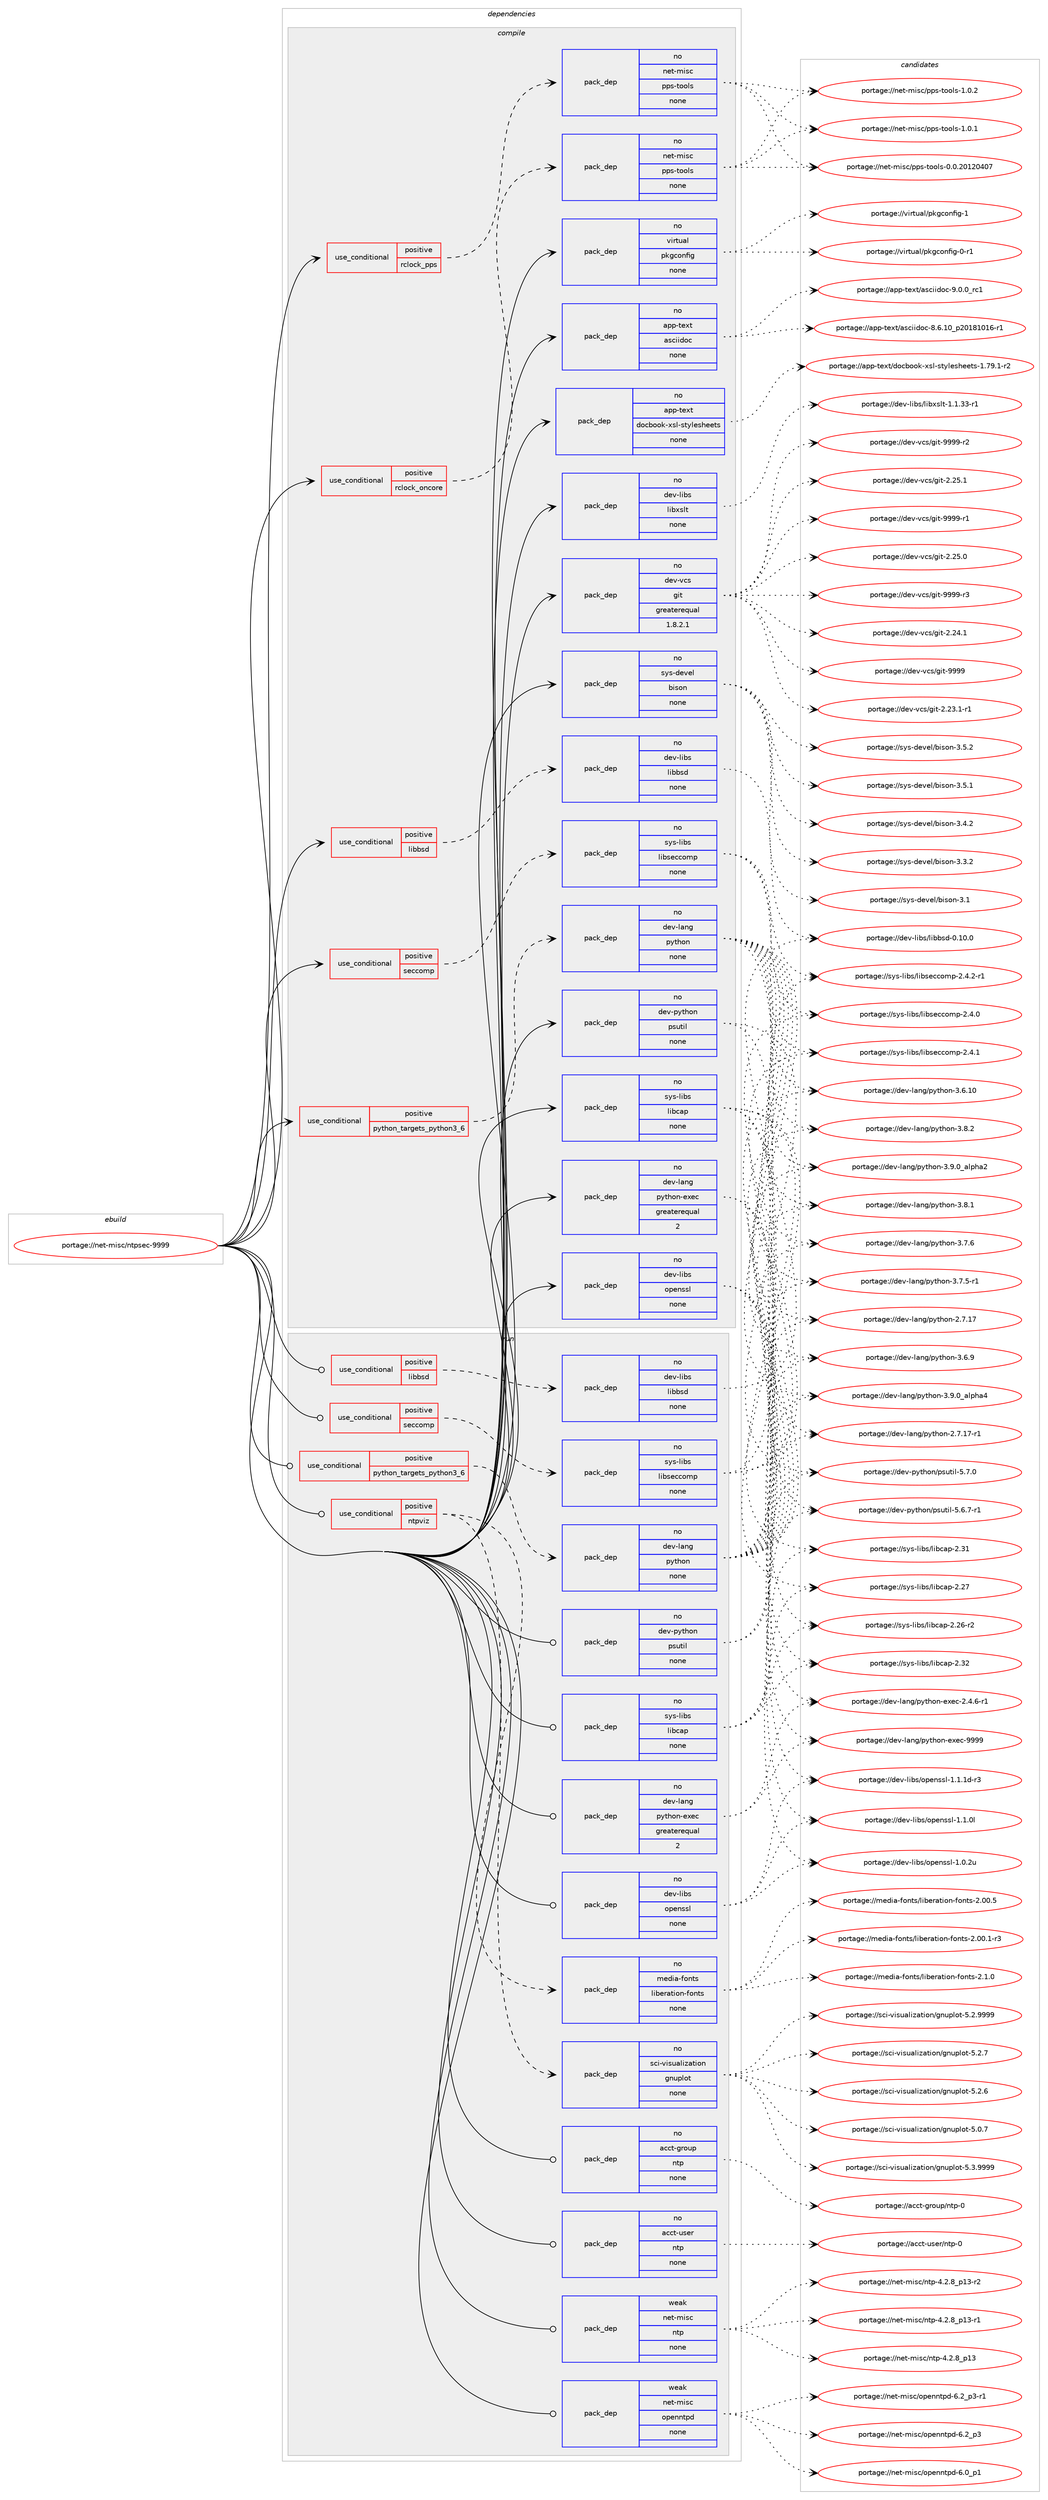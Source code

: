 digraph prolog {

# *************
# Graph options
# *************

newrank=true;
concentrate=true;
compound=true;
graph [rankdir=LR,fontname=Helvetica,fontsize=10,ranksep=1.5];#, ranksep=2.5, nodesep=0.2];
edge  [arrowhead=vee];
node  [fontname=Helvetica,fontsize=10];

# **********
# The ebuild
# **********

subgraph cluster_leftcol {
color=gray;
rank=same;
label=<<i>ebuild</i>>;
id [label="portage://net-misc/ntpsec-9999", color=red, width=4, href="../net-misc/ntpsec-9999.svg"];
}

# ****************
# The dependencies
# ****************

subgraph cluster_midcol {
color=gray;
label=<<i>dependencies</i>>;
subgraph cluster_compile {
fillcolor="#eeeeee";
style=filled;
label=<<i>compile</i>>;
subgraph cond14641 {
dependency72782 [label=<<TABLE BORDER="0" CELLBORDER="1" CELLSPACING="0" CELLPADDING="4"><TR><TD ROWSPAN="3" CELLPADDING="10">use_conditional</TD></TR><TR><TD>positive</TD></TR><TR><TD>libbsd</TD></TR></TABLE>>, shape=none, color=red];
subgraph pack56706 {
dependency72783 [label=<<TABLE BORDER="0" CELLBORDER="1" CELLSPACING="0" CELLPADDING="4" WIDTH="220"><TR><TD ROWSPAN="6" CELLPADDING="30">pack_dep</TD></TR><TR><TD WIDTH="110">no</TD></TR><TR><TD>dev-libs</TD></TR><TR><TD>libbsd</TD></TR><TR><TD>none</TD></TR><TR><TD></TD></TR></TABLE>>, shape=none, color=blue];
}
dependency72782:e -> dependency72783:w [weight=20,style="dashed",arrowhead="vee"];
}
id:e -> dependency72782:w [weight=20,style="solid",arrowhead="vee"];
subgraph cond14642 {
dependency72784 [label=<<TABLE BORDER="0" CELLBORDER="1" CELLSPACING="0" CELLPADDING="4"><TR><TD ROWSPAN="3" CELLPADDING="10">use_conditional</TD></TR><TR><TD>positive</TD></TR><TR><TD>python_targets_python3_6</TD></TR></TABLE>>, shape=none, color=red];
subgraph pack56707 {
dependency72785 [label=<<TABLE BORDER="0" CELLBORDER="1" CELLSPACING="0" CELLPADDING="4" WIDTH="220"><TR><TD ROWSPAN="6" CELLPADDING="30">pack_dep</TD></TR><TR><TD WIDTH="110">no</TD></TR><TR><TD>dev-lang</TD></TR><TR><TD>python</TD></TR><TR><TD>none</TD></TR><TR><TD></TD></TR></TABLE>>, shape=none, color=blue];
}
dependency72784:e -> dependency72785:w [weight=20,style="dashed",arrowhead="vee"];
}
id:e -> dependency72784:w [weight=20,style="solid",arrowhead="vee"];
subgraph cond14643 {
dependency72786 [label=<<TABLE BORDER="0" CELLBORDER="1" CELLSPACING="0" CELLPADDING="4"><TR><TD ROWSPAN="3" CELLPADDING="10">use_conditional</TD></TR><TR><TD>positive</TD></TR><TR><TD>rclock_oncore</TD></TR></TABLE>>, shape=none, color=red];
subgraph pack56708 {
dependency72787 [label=<<TABLE BORDER="0" CELLBORDER="1" CELLSPACING="0" CELLPADDING="4" WIDTH="220"><TR><TD ROWSPAN="6" CELLPADDING="30">pack_dep</TD></TR><TR><TD WIDTH="110">no</TD></TR><TR><TD>net-misc</TD></TR><TR><TD>pps-tools</TD></TR><TR><TD>none</TD></TR><TR><TD></TD></TR></TABLE>>, shape=none, color=blue];
}
dependency72786:e -> dependency72787:w [weight=20,style="dashed",arrowhead="vee"];
}
id:e -> dependency72786:w [weight=20,style="solid",arrowhead="vee"];
subgraph cond14644 {
dependency72788 [label=<<TABLE BORDER="0" CELLBORDER="1" CELLSPACING="0" CELLPADDING="4"><TR><TD ROWSPAN="3" CELLPADDING="10">use_conditional</TD></TR><TR><TD>positive</TD></TR><TR><TD>rclock_pps</TD></TR></TABLE>>, shape=none, color=red];
subgraph pack56709 {
dependency72789 [label=<<TABLE BORDER="0" CELLBORDER="1" CELLSPACING="0" CELLPADDING="4" WIDTH="220"><TR><TD ROWSPAN="6" CELLPADDING="30">pack_dep</TD></TR><TR><TD WIDTH="110">no</TD></TR><TR><TD>net-misc</TD></TR><TR><TD>pps-tools</TD></TR><TR><TD>none</TD></TR><TR><TD></TD></TR></TABLE>>, shape=none, color=blue];
}
dependency72788:e -> dependency72789:w [weight=20,style="dashed",arrowhead="vee"];
}
id:e -> dependency72788:w [weight=20,style="solid",arrowhead="vee"];
subgraph cond14645 {
dependency72790 [label=<<TABLE BORDER="0" CELLBORDER="1" CELLSPACING="0" CELLPADDING="4"><TR><TD ROWSPAN="3" CELLPADDING="10">use_conditional</TD></TR><TR><TD>positive</TD></TR><TR><TD>seccomp</TD></TR></TABLE>>, shape=none, color=red];
subgraph pack56710 {
dependency72791 [label=<<TABLE BORDER="0" CELLBORDER="1" CELLSPACING="0" CELLPADDING="4" WIDTH="220"><TR><TD ROWSPAN="6" CELLPADDING="30">pack_dep</TD></TR><TR><TD WIDTH="110">no</TD></TR><TR><TD>sys-libs</TD></TR><TR><TD>libseccomp</TD></TR><TR><TD>none</TD></TR><TR><TD></TD></TR></TABLE>>, shape=none, color=blue];
}
dependency72790:e -> dependency72791:w [weight=20,style="dashed",arrowhead="vee"];
}
id:e -> dependency72790:w [weight=20,style="solid",arrowhead="vee"];
subgraph pack56711 {
dependency72792 [label=<<TABLE BORDER="0" CELLBORDER="1" CELLSPACING="0" CELLPADDING="4" WIDTH="220"><TR><TD ROWSPAN="6" CELLPADDING="30">pack_dep</TD></TR><TR><TD WIDTH="110">no</TD></TR><TR><TD>app-text</TD></TR><TR><TD>asciidoc</TD></TR><TR><TD>none</TD></TR><TR><TD></TD></TR></TABLE>>, shape=none, color=blue];
}
id:e -> dependency72792:w [weight=20,style="solid",arrowhead="vee"];
subgraph pack56712 {
dependency72793 [label=<<TABLE BORDER="0" CELLBORDER="1" CELLSPACING="0" CELLPADDING="4" WIDTH="220"><TR><TD ROWSPAN="6" CELLPADDING="30">pack_dep</TD></TR><TR><TD WIDTH="110">no</TD></TR><TR><TD>app-text</TD></TR><TR><TD>docbook-xsl-stylesheets</TD></TR><TR><TD>none</TD></TR><TR><TD></TD></TR></TABLE>>, shape=none, color=blue];
}
id:e -> dependency72793:w [weight=20,style="solid",arrowhead="vee"];
subgraph pack56713 {
dependency72794 [label=<<TABLE BORDER="0" CELLBORDER="1" CELLSPACING="0" CELLPADDING="4" WIDTH="220"><TR><TD ROWSPAN="6" CELLPADDING="30">pack_dep</TD></TR><TR><TD WIDTH="110">no</TD></TR><TR><TD>dev-lang</TD></TR><TR><TD>python-exec</TD></TR><TR><TD>greaterequal</TD></TR><TR><TD>2</TD></TR></TABLE>>, shape=none, color=blue];
}
id:e -> dependency72794:w [weight=20,style="solid",arrowhead="vee"];
subgraph pack56714 {
dependency72795 [label=<<TABLE BORDER="0" CELLBORDER="1" CELLSPACING="0" CELLPADDING="4" WIDTH="220"><TR><TD ROWSPAN="6" CELLPADDING="30">pack_dep</TD></TR><TR><TD WIDTH="110">no</TD></TR><TR><TD>dev-libs</TD></TR><TR><TD>libxslt</TD></TR><TR><TD>none</TD></TR><TR><TD></TD></TR></TABLE>>, shape=none, color=blue];
}
id:e -> dependency72795:w [weight=20,style="solid",arrowhead="vee"];
subgraph pack56715 {
dependency72796 [label=<<TABLE BORDER="0" CELLBORDER="1" CELLSPACING="0" CELLPADDING="4" WIDTH="220"><TR><TD ROWSPAN="6" CELLPADDING="30">pack_dep</TD></TR><TR><TD WIDTH="110">no</TD></TR><TR><TD>dev-libs</TD></TR><TR><TD>openssl</TD></TR><TR><TD>none</TD></TR><TR><TD></TD></TR></TABLE>>, shape=none, color=blue];
}
id:e -> dependency72796:w [weight=20,style="solid",arrowhead="vee"];
subgraph pack56716 {
dependency72797 [label=<<TABLE BORDER="0" CELLBORDER="1" CELLSPACING="0" CELLPADDING="4" WIDTH="220"><TR><TD ROWSPAN="6" CELLPADDING="30">pack_dep</TD></TR><TR><TD WIDTH="110">no</TD></TR><TR><TD>dev-python</TD></TR><TR><TD>psutil</TD></TR><TR><TD>none</TD></TR><TR><TD></TD></TR></TABLE>>, shape=none, color=blue];
}
id:e -> dependency72797:w [weight=20,style="solid",arrowhead="vee"];
subgraph pack56717 {
dependency72798 [label=<<TABLE BORDER="0" CELLBORDER="1" CELLSPACING="0" CELLPADDING="4" WIDTH="220"><TR><TD ROWSPAN="6" CELLPADDING="30">pack_dep</TD></TR><TR><TD WIDTH="110">no</TD></TR><TR><TD>dev-vcs</TD></TR><TR><TD>git</TD></TR><TR><TD>greaterequal</TD></TR><TR><TD>1.8.2.1</TD></TR></TABLE>>, shape=none, color=blue];
}
id:e -> dependency72798:w [weight=20,style="solid",arrowhead="vee"];
subgraph pack56718 {
dependency72799 [label=<<TABLE BORDER="0" CELLBORDER="1" CELLSPACING="0" CELLPADDING="4" WIDTH="220"><TR><TD ROWSPAN="6" CELLPADDING="30">pack_dep</TD></TR><TR><TD WIDTH="110">no</TD></TR><TR><TD>sys-devel</TD></TR><TR><TD>bison</TD></TR><TR><TD>none</TD></TR><TR><TD></TD></TR></TABLE>>, shape=none, color=blue];
}
id:e -> dependency72799:w [weight=20,style="solid",arrowhead="vee"];
subgraph pack56719 {
dependency72800 [label=<<TABLE BORDER="0" CELLBORDER="1" CELLSPACING="0" CELLPADDING="4" WIDTH="220"><TR><TD ROWSPAN="6" CELLPADDING="30">pack_dep</TD></TR><TR><TD WIDTH="110">no</TD></TR><TR><TD>sys-libs</TD></TR><TR><TD>libcap</TD></TR><TR><TD>none</TD></TR><TR><TD></TD></TR></TABLE>>, shape=none, color=blue];
}
id:e -> dependency72800:w [weight=20,style="solid",arrowhead="vee"];
subgraph pack56720 {
dependency72801 [label=<<TABLE BORDER="0" CELLBORDER="1" CELLSPACING="0" CELLPADDING="4" WIDTH="220"><TR><TD ROWSPAN="6" CELLPADDING="30">pack_dep</TD></TR><TR><TD WIDTH="110">no</TD></TR><TR><TD>virtual</TD></TR><TR><TD>pkgconfig</TD></TR><TR><TD>none</TD></TR><TR><TD></TD></TR></TABLE>>, shape=none, color=blue];
}
id:e -> dependency72801:w [weight=20,style="solid",arrowhead="vee"];
}
subgraph cluster_compileandrun {
fillcolor="#eeeeee";
style=filled;
label=<<i>compile and run</i>>;
}
subgraph cluster_run {
fillcolor="#eeeeee";
style=filled;
label=<<i>run</i>>;
subgraph cond14646 {
dependency72802 [label=<<TABLE BORDER="0" CELLBORDER="1" CELLSPACING="0" CELLPADDING="4"><TR><TD ROWSPAN="3" CELLPADDING="10">use_conditional</TD></TR><TR><TD>positive</TD></TR><TR><TD>libbsd</TD></TR></TABLE>>, shape=none, color=red];
subgraph pack56721 {
dependency72803 [label=<<TABLE BORDER="0" CELLBORDER="1" CELLSPACING="0" CELLPADDING="4" WIDTH="220"><TR><TD ROWSPAN="6" CELLPADDING="30">pack_dep</TD></TR><TR><TD WIDTH="110">no</TD></TR><TR><TD>dev-libs</TD></TR><TR><TD>libbsd</TD></TR><TR><TD>none</TD></TR><TR><TD></TD></TR></TABLE>>, shape=none, color=blue];
}
dependency72802:e -> dependency72803:w [weight=20,style="dashed",arrowhead="vee"];
}
id:e -> dependency72802:w [weight=20,style="solid",arrowhead="odot"];
subgraph cond14647 {
dependency72804 [label=<<TABLE BORDER="0" CELLBORDER="1" CELLSPACING="0" CELLPADDING="4"><TR><TD ROWSPAN="3" CELLPADDING="10">use_conditional</TD></TR><TR><TD>positive</TD></TR><TR><TD>ntpviz</TD></TR></TABLE>>, shape=none, color=red];
subgraph pack56722 {
dependency72805 [label=<<TABLE BORDER="0" CELLBORDER="1" CELLSPACING="0" CELLPADDING="4" WIDTH="220"><TR><TD ROWSPAN="6" CELLPADDING="30">pack_dep</TD></TR><TR><TD WIDTH="110">no</TD></TR><TR><TD>sci-visualization</TD></TR><TR><TD>gnuplot</TD></TR><TR><TD>none</TD></TR><TR><TD></TD></TR></TABLE>>, shape=none, color=blue];
}
dependency72804:e -> dependency72805:w [weight=20,style="dashed",arrowhead="vee"];
subgraph pack56723 {
dependency72806 [label=<<TABLE BORDER="0" CELLBORDER="1" CELLSPACING="0" CELLPADDING="4" WIDTH="220"><TR><TD ROWSPAN="6" CELLPADDING="30">pack_dep</TD></TR><TR><TD WIDTH="110">no</TD></TR><TR><TD>media-fonts</TD></TR><TR><TD>liberation-fonts</TD></TR><TR><TD>none</TD></TR><TR><TD></TD></TR></TABLE>>, shape=none, color=blue];
}
dependency72804:e -> dependency72806:w [weight=20,style="dashed",arrowhead="vee"];
}
id:e -> dependency72804:w [weight=20,style="solid",arrowhead="odot"];
subgraph cond14648 {
dependency72807 [label=<<TABLE BORDER="0" CELLBORDER="1" CELLSPACING="0" CELLPADDING="4"><TR><TD ROWSPAN="3" CELLPADDING="10">use_conditional</TD></TR><TR><TD>positive</TD></TR><TR><TD>python_targets_python3_6</TD></TR></TABLE>>, shape=none, color=red];
subgraph pack56724 {
dependency72808 [label=<<TABLE BORDER="0" CELLBORDER="1" CELLSPACING="0" CELLPADDING="4" WIDTH="220"><TR><TD ROWSPAN="6" CELLPADDING="30">pack_dep</TD></TR><TR><TD WIDTH="110">no</TD></TR><TR><TD>dev-lang</TD></TR><TR><TD>python</TD></TR><TR><TD>none</TD></TR><TR><TD></TD></TR></TABLE>>, shape=none, color=blue];
}
dependency72807:e -> dependency72808:w [weight=20,style="dashed",arrowhead="vee"];
}
id:e -> dependency72807:w [weight=20,style="solid",arrowhead="odot"];
subgraph cond14649 {
dependency72809 [label=<<TABLE BORDER="0" CELLBORDER="1" CELLSPACING="0" CELLPADDING="4"><TR><TD ROWSPAN="3" CELLPADDING="10">use_conditional</TD></TR><TR><TD>positive</TD></TR><TR><TD>seccomp</TD></TR></TABLE>>, shape=none, color=red];
subgraph pack56725 {
dependency72810 [label=<<TABLE BORDER="0" CELLBORDER="1" CELLSPACING="0" CELLPADDING="4" WIDTH="220"><TR><TD ROWSPAN="6" CELLPADDING="30">pack_dep</TD></TR><TR><TD WIDTH="110">no</TD></TR><TR><TD>sys-libs</TD></TR><TR><TD>libseccomp</TD></TR><TR><TD>none</TD></TR><TR><TD></TD></TR></TABLE>>, shape=none, color=blue];
}
dependency72809:e -> dependency72810:w [weight=20,style="dashed",arrowhead="vee"];
}
id:e -> dependency72809:w [weight=20,style="solid",arrowhead="odot"];
subgraph pack56726 {
dependency72811 [label=<<TABLE BORDER="0" CELLBORDER="1" CELLSPACING="0" CELLPADDING="4" WIDTH="220"><TR><TD ROWSPAN="6" CELLPADDING="30">pack_dep</TD></TR><TR><TD WIDTH="110">no</TD></TR><TR><TD>acct-group</TD></TR><TR><TD>ntp</TD></TR><TR><TD>none</TD></TR><TR><TD></TD></TR></TABLE>>, shape=none, color=blue];
}
id:e -> dependency72811:w [weight=20,style="solid",arrowhead="odot"];
subgraph pack56727 {
dependency72812 [label=<<TABLE BORDER="0" CELLBORDER="1" CELLSPACING="0" CELLPADDING="4" WIDTH="220"><TR><TD ROWSPAN="6" CELLPADDING="30">pack_dep</TD></TR><TR><TD WIDTH="110">no</TD></TR><TR><TD>acct-user</TD></TR><TR><TD>ntp</TD></TR><TR><TD>none</TD></TR><TR><TD></TD></TR></TABLE>>, shape=none, color=blue];
}
id:e -> dependency72812:w [weight=20,style="solid",arrowhead="odot"];
subgraph pack56728 {
dependency72813 [label=<<TABLE BORDER="0" CELLBORDER="1" CELLSPACING="0" CELLPADDING="4" WIDTH="220"><TR><TD ROWSPAN="6" CELLPADDING="30">pack_dep</TD></TR><TR><TD WIDTH="110">no</TD></TR><TR><TD>dev-lang</TD></TR><TR><TD>python-exec</TD></TR><TR><TD>greaterequal</TD></TR><TR><TD>2</TD></TR></TABLE>>, shape=none, color=blue];
}
id:e -> dependency72813:w [weight=20,style="solid",arrowhead="odot"];
subgraph pack56729 {
dependency72814 [label=<<TABLE BORDER="0" CELLBORDER="1" CELLSPACING="0" CELLPADDING="4" WIDTH="220"><TR><TD ROWSPAN="6" CELLPADDING="30">pack_dep</TD></TR><TR><TD WIDTH="110">no</TD></TR><TR><TD>dev-libs</TD></TR><TR><TD>openssl</TD></TR><TR><TD>none</TD></TR><TR><TD></TD></TR></TABLE>>, shape=none, color=blue];
}
id:e -> dependency72814:w [weight=20,style="solid",arrowhead="odot"];
subgraph pack56730 {
dependency72815 [label=<<TABLE BORDER="0" CELLBORDER="1" CELLSPACING="0" CELLPADDING="4" WIDTH="220"><TR><TD ROWSPAN="6" CELLPADDING="30">pack_dep</TD></TR><TR><TD WIDTH="110">no</TD></TR><TR><TD>dev-python</TD></TR><TR><TD>psutil</TD></TR><TR><TD>none</TD></TR><TR><TD></TD></TR></TABLE>>, shape=none, color=blue];
}
id:e -> dependency72815:w [weight=20,style="solid",arrowhead="odot"];
subgraph pack56731 {
dependency72816 [label=<<TABLE BORDER="0" CELLBORDER="1" CELLSPACING="0" CELLPADDING="4" WIDTH="220"><TR><TD ROWSPAN="6" CELLPADDING="30">pack_dep</TD></TR><TR><TD WIDTH="110">no</TD></TR><TR><TD>sys-libs</TD></TR><TR><TD>libcap</TD></TR><TR><TD>none</TD></TR><TR><TD></TD></TR></TABLE>>, shape=none, color=blue];
}
id:e -> dependency72816:w [weight=20,style="solid",arrowhead="odot"];
subgraph pack56732 {
dependency72817 [label=<<TABLE BORDER="0" CELLBORDER="1" CELLSPACING="0" CELLPADDING="4" WIDTH="220"><TR><TD ROWSPAN="6" CELLPADDING="30">pack_dep</TD></TR><TR><TD WIDTH="110">weak</TD></TR><TR><TD>net-misc</TD></TR><TR><TD>ntp</TD></TR><TR><TD>none</TD></TR><TR><TD></TD></TR></TABLE>>, shape=none, color=blue];
}
id:e -> dependency72817:w [weight=20,style="solid",arrowhead="odot"];
subgraph pack56733 {
dependency72818 [label=<<TABLE BORDER="0" CELLBORDER="1" CELLSPACING="0" CELLPADDING="4" WIDTH="220"><TR><TD ROWSPAN="6" CELLPADDING="30">pack_dep</TD></TR><TR><TD WIDTH="110">weak</TD></TR><TR><TD>net-misc</TD></TR><TR><TD>openntpd</TD></TR><TR><TD>none</TD></TR><TR><TD></TD></TR></TABLE>>, shape=none, color=blue];
}
id:e -> dependency72818:w [weight=20,style="solid",arrowhead="odot"];
}
}

# **************
# The candidates
# **************

subgraph cluster_choices {
rank=same;
color=gray;
label=<<i>candidates</i>>;

subgraph choice56706 {
color=black;
nodesep=1;
choice100101118451081059811547108105989811510045484649484648 [label="portage://dev-libs/libbsd-0.10.0", color=red, width=4,href="../dev-libs/libbsd-0.10.0.svg"];
dependency72783:e -> choice100101118451081059811547108105989811510045484649484648:w [style=dotted,weight="100"];
}
subgraph choice56707 {
color=black;
nodesep=1;
choice10010111845108971101034711212111610411111045514657464895971081121049752 [label="portage://dev-lang/python-3.9.0_alpha4", color=red, width=4,href="../dev-lang/python-3.9.0_alpha4.svg"];
choice10010111845108971101034711212111610411111045514657464895971081121049750 [label="portage://dev-lang/python-3.9.0_alpha2", color=red, width=4,href="../dev-lang/python-3.9.0_alpha2.svg"];
choice100101118451089711010347112121116104111110455146564650 [label="portage://dev-lang/python-3.8.2", color=red, width=4,href="../dev-lang/python-3.8.2.svg"];
choice100101118451089711010347112121116104111110455146564649 [label="portage://dev-lang/python-3.8.1", color=red, width=4,href="../dev-lang/python-3.8.1.svg"];
choice100101118451089711010347112121116104111110455146554654 [label="portage://dev-lang/python-3.7.6", color=red, width=4,href="../dev-lang/python-3.7.6.svg"];
choice1001011184510897110103471121211161041111104551465546534511449 [label="portage://dev-lang/python-3.7.5-r1", color=red, width=4,href="../dev-lang/python-3.7.5-r1.svg"];
choice100101118451089711010347112121116104111110455146544657 [label="portage://dev-lang/python-3.6.9", color=red, width=4,href="../dev-lang/python-3.6.9.svg"];
choice10010111845108971101034711212111610411111045514654464948 [label="portage://dev-lang/python-3.6.10", color=red, width=4,href="../dev-lang/python-3.6.10.svg"];
choice100101118451089711010347112121116104111110455046554649554511449 [label="portage://dev-lang/python-2.7.17-r1", color=red, width=4,href="../dev-lang/python-2.7.17-r1.svg"];
choice10010111845108971101034711212111610411111045504655464955 [label="portage://dev-lang/python-2.7.17", color=red, width=4,href="../dev-lang/python-2.7.17.svg"];
dependency72785:e -> choice10010111845108971101034711212111610411111045514657464895971081121049752:w [style=dotted,weight="100"];
dependency72785:e -> choice10010111845108971101034711212111610411111045514657464895971081121049750:w [style=dotted,weight="100"];
dependency72785:e -> choice100101118451089711010347112121116104111110455146564650:w [style=dotted,weight="100"];
dependency72785:e -> choice100101118451089711010347112121116104111110455146564649:w [style=dotted,weight="100"];
dependency72785:e -> choice100101118451089711010347112121116104111110455146554654:w [style=dotted,weight="100"];
dependency72785:e -> choice1001011184510897110103471121211161041111104551465546534511449:w [style=dotted,weight="100"];
dependency72785:e -> choice100101118451089711010347112121116104111110455146544657:w [style=dotted,weight="100"];
dependency72785:e -> choice10010111845108971101034711212111610411111045514654464948:w [style=dotted,weight="100"];
dependency72785:e -> choice100101118451089711010347112121116104111110455046554649554511449:w [style=dotted,weight="100"];
dependency72785:e -> choice10010111845108971101034711212111610411111045504655464955:w [style=dotted,weight="100"];
}
subgraph choice56708 {
color=black;
nodesep=1;
choice11010111645109105115994711211211545116111111108115454946484650 [label="portage://net-misc/pps-tools-1.0.2", color=red, width=4,href="../net-misc/pps-tools-1.0.2.svg"];
choice11010111645109105115994711211211545116111111108115454946484649 [label="portage://net-misc/pps-tools-1.0.1", color=red, width=4,href="../net-misc/pps-tools-1.0.1.svg"];
choice1101011164510910511599471121121154511611111110811545484648465048495048524855 [label="portage://net-misc/pps-tools-0.0.20120407", color=red, width=4,href="../net-misc/pps-tools-0.0.20120407.svg"];
dependency72787:e -> choice11010111645109105115994711211211545116111111108115454946484650:w [style=dotted,weight="100"];
dependency72787:e -> choice11010111645109105115994711211211545116111111108115454946484649:w [style=dotted,weight="100"];
dependency72787:e -> choice1101011164510910511599471121121154511611111110811545484648465048495048524855:w [style=dotted,weight="100"];
}
subgraph choice56709 {
color=black;
nodesep=1;
choice11010111645109105115994711211211545116111111108115454946484650 [label="portage://net-misc/pps-tools-1.0.2", color=red, width=4,href="../net-misc/pps-tools-1.0.2.svg"];
choice11010111645109105115994711211211545116111111108115454946484649 [label="portage://net-misc/pps-tools-1.0.1", color=red, width=4,href="../net-misc/pps-tools-1.0.1.svg"];
choice1101011164510910511599471121121154511611111110811545484648465048495048524855 [label="portage://net-misc/pps-tools-0.0.20120407", color=red, width=4,href="../net-misc/pps-tools-0.0.20120407.svg"];
dependency72789:e -> choice11010111645109105115994711211211545116111111108115454946484650:w [style=dotted,weight="100"];
dependency72789:e -> choice11010111645109105115994711211211545116111111108115454946484649:w [style=dotted,weight="100"];
dependency72789:e -> choice1101011164510910511599471121121154511611111110811545484648465048495048524855:w [style=dotted,weight="100"];
}
subgraph choice56710 {
color=black;
nodesep=1;
choice1151211154510810598115471081059811510199991111091124550465246504511449 [label="portage://sys-libs/libseccomp-2.4.2-r1", color=red, width=4,href="../sys-libs/libseccomp-2.4.2-r1.svg"];
choice115121115451081059811547108105981151019999111109112455046524649 [label="portage://sys-libs/libseccomp-2.4.1", color=red, width=4,href="../sys-libs/libseccomp-2.4.1.svg"];
choice115121115451081059811547108105981151019999111109112455046524648 [label="portage://sys-libs/libseccomp-2.4.0", color=red, width=4,href="../sys-libs/libseccomp-2.4.0.svg"];
dependency72791:e -> choice1151211154510810598115471081059811510199991111091124550465246504511449:w [style=dotted,weight="100"];
dependency72791:e -> choice115121115451081059811547108105981151019999111109112455046524649:w [style=dotted,weight="100"];
dependency72791:e -> choice115121115451081059811547108105981151019999111109112455046524648:w [style=dotted,weight="100"];
}
subgraph choice56711 {
color=black;
nodesep=1;
choice971121124511610112011647971159910510510011199455746484648951149949 [label="portage://app-text/asciidoc-9.0.0_rc1", color=red, width=4,href="../app-text/asciidoc-9.0.0_rc1.svg"];
choice971121124511610112011647971159910510510011199455646544649489511250484956494849544511449 [label="portage://app-text/asciidoc-8.6.10_p20181016-r1", color=red, width=4,href="../app-text/asciidoc-8.6.10_p20181016-r1.svg"];
dependency72792:e -> choice971121124511610112011647971159910510510011199455746484648951149949:w [style=dotted,weight="100"];
dependency72792:e -> choice971121124511610112011647971159910510510011199455646544649489511250484956494849544511449:w [style=dotted,weight="100"];
}
subgraph choice56712 {
color=black;
nodesep=1;
choice97112112451161011201164710011199981111111074512011510845115116121108101115104101101116115454946555746494511450 [label="portage://app-text/docbook-xsl-stylesheets-1.79.1-r2", color=red, width=4,href="../app-text/docbook-xsl-stylesheets-1.79.1-r2.svg"];
dependency72793:e -> choice97112112451161011201164710011199981111111074512011510845115116121108101115104101101116115454946555746494511450:w [style=dotted,weight="100"];
}
subgraph choice56713 {
color=black;
nodesep=1;
choice10010111845108971101034711212111610411111045101120101994557575757 [label="portage://dev-lang/python-exec-9999", color=red, width=4,href="../dev-lang/python-exec-9999.svg"];
choice10010111845108971101034711212111610411111045101120101994550465246544511449 [label="portage://dev-lang/python-exec-2.4.6-r1", color=red, width=4,href="../dev-lang/python-exec-2.4.6-r1.svg"];
dependency72794:e -> choice10010111845108971101034711212111610411111045101120101994557575757:w [style=dotted,weight="100"];
dependency72794:e -> choice10010111845108971101034711212111610411111045101120101994550465246544511449:w [style=dotted,weight="100"];
}
subgraph choice56714 {
color=black;
nodesep=1;
choice10010111845108105981154710810598120115108116454946494651514511449 [label="portage://dev-libs/libxslt-1.1.33-r1", color=red, width=4,href="../dev-libs/libxslt-1.1.33-r1.svg"];
dependency72795:e -> choice10010111845108105981154710810598120115108116454946494651514511449:w [style=dotted,weight="100"];
}
subgraph choice56715 {
color=black;
nodesep=1;
choice1001011184510810598115471111121011101151151084549464946491004511451 [label="portage://dev-libs/openssl-1.1.1d-r3", color=red, width=4,href="../dev-libs/openssl-1.1.1d-r3.svg"];
choice100101118451081059811547111112101110115115108454946494648108 [label="portage://dev-libs/openssl-1.1.0l", color=red, width=4,href="../dev-libs/openssl-1.1.0l.svg"];
choice100101118451081059811547111112101110115115108454946484650117 [label="portage://dev-libs/openssl-1.0.2u", color=red, width=4,href="../dev-libs/openssl-1.0.2u.svg"];
dependency72796:e -> choice1001011184510810598115471111121011101151151084549464946491004511451:w [style=dotted,weight="100"];
dependency72796:e -> choice100101118451081059811547111112101110115115108454946494648108:w [style=dotted,weight="100"];
dependency72796:e -> choice100101118451081059811547111112101110115115108454946484650117:w [style=dotted,weight="100"];
}
subgraph choice56716 {
color=black;
nodesep=1;
choice1001011184511212111610411111047112115117116105108455346554648 [label="portage://dev-python/psutil-5.7.0", color=red, width=4,href="../dev-python/psutil-5.7.0.svg"];
choice10010111845112121116104111110471121151171161051084553465446554511449 [label="portage://dev-python/psutil-5.6.7-r1", color=red, width=4,href="../dev-python/psutil-5.6.7-r1.svg"];
dependency72797:e -> choice1001011184511212111610411111047112115117116105108455346554648:w [style=dotted,weight="100"];
dependency72797:e -> choice10010111845112121116104111110471121151171161051084553465446554511449:w [style=dotted,weight="100"];
}
subgraph choice56717 {
color=black;
nodesep=1;
choice10010111845118991154710310511645575757574511451 [label="portage://dev-vcs/git-9999-r3", color=red, width=4,href="../dev-vcs/git-9999-r3.svg"];
choice10010111845118991154710310511645575757574511450 [label="portage://dev-vcs/git-9999-r2", color=red, width=4,href="../dev-vcs/git-9999-r2.svg"];
choice10010111845118991154710310511645575757574511449 [label="portage://dev-vcs/git-9999-r1", color=red, width=4,href="../dev-vcs/git-9999-r1.svg"];
choice1001011184511899115471031051164557575757 [label="portage://dev-vcs/git-9999", color=red, width=4,href="../dev-vcs/git-9999.svg"];
choice10010111845118991154710310511645504650534649 [label="portage://dev-vcs/git-2.25.1", color=red, width=4,href="../dev-vcs/git-2.25.1.svg"];
choice10010111845118991154710310511645504650534648 [label="portage://dev-vcs/git-2.25.0", color=red, width=4,href="../dev-vcs/git-2.25.0.svg"];
choice10010111845118991154710310511645504650524649 [label="portage://dev-vcs/git-2.24.1", color=red, width=4,href="../dev-vcs/git-2.24.1.svg"];
choice100101118451189911547103105116455046505146494511449 [label="portage://dev-vcs/git-2.23.1-r1", color=red, width=4,href="../dev-vcs/git-2.23.1-r1.svg"];
dependency72798:e -> choice10010111845118991154710310511645575757574511451:w [style=dotted,weight="100"];
dependency72798:e -> choice10010111845118991154710310511645575757574511450:w [style=dotted,weight="100"];
dependency72798:e -> choice10010111845118991154710310511645575757574511449:w [style=dotted,weight="100"];
dependency72798:e -> choice1001011184511899115471031051164557575757:w [style=dotted,weight="100"];
dependency72798:e -> choice10010111845118991154710310511645504650534649:w [style=dotted,weight="100"];
dependency72798:e -> choice10010111845118991154710310511645504650534648:w [style=dotted,weight="100"];
dependency72798:e -> choice10010111845118991154710310511645504650524649:w [style=dotted,weight="100"];
dependency72798:e -> choice100101118451189911547103105116455046505146494511449:w [style=dotted,weight="100"];
}
subgraph choice56718 {
color=black;
nodesep=1;
choice115121115451001011181011084798105115111110455146534650 [label="portage://sys-devel/bison-3.5.2", color=red, width=4,href="../sys-devel/bison-3.5.2.svg"];
choice115121115451001011181011084798105115111110455146534649 [label="portage://sys-devel/bison-3.5.1", color=red, width=4,href="../sys-devel/bison-3.5.1.svg"];
choice115121115451001011181011084798105115111110455146524650 [label="portage://sys-devel/bison-3.4.2", color=red, width=4,href="../sys-devel/bison-3.4.2.svg"];
choice115121115451001011181011084798105115111110455146514650 [label="portage://sys-devel/bison-3.3.2", color=red, width=4,href="../sys-devel/bison-3.3.2.svg"];
choice11512111545100101118101108479810511511111045514649 [label="portage://sys-devel/bison-3.1", color=red, width=4,href="../sys-devel/bison-3.1.svg"];
dependency72799:e -> choice115121115451001011181011084798105115111110455146534650:w [style=dotted,weight="100"];
dependency72799:e -> choice115121115451001011181011084798105115111110455146534649:w [style=dotted,weight="100"];
dependency72799:e -> choice115121115451001011181011084798105115111110455146524650:w [style=dotted,weight="100"];
dependency72799:e -> choice115121115451001011181011084798105115111110455146514650:w [style=dotted,weight="100"];
dependency72799:e -> choice11512111545100101118101108479810511511111045514649:w [style=dotted,weight="100"];
}
subgraph choice56719 {
color=black;
nodesep=1;
choice1151211154510810598115471081059899971124550465150 [label="portage://sys-libs/libcap-2.32", color=red, width=4,href="../sys-libs/libcap-2.32.svg"];
choice1151211154510810598115471081059899971124550465149 [label="portage://sys-libs/libcap-2.31", color=red, width=4,href="../sys-libs/libcap-2.31.svg"];
choice1151211154510810598115471081059899971124550465055 [label="portage://sys-libs/libcap-2.27", color=red, width=4,href="../sys-libs/libcap-2.27.svg"];
choice11512111545108105981154710810598999711245504650544511450 [label="portage://sys-libs/libcap-2.26-r2", color=red, width=4,href="../sys-libs/libcap-2.26-r2.svg"];
dependency72800:e -> choice1151211154510810598115471081059899971124550465150:w [style=dotted,weight="100"];
dependency72800:e -> choice1151211154510810598115471081059899971124550465149:w [style=dotted,weight="100"];
dependency72800:e -> choice1151211154510810598115471081059899971124550465055:w [style=dotted,weight="100"];
dependency72800:e -> choice11512111545108105981154710810598999711245504650544511450:w [style=dotted,weight="100"];
}
subgraph choice56720 {
color=black;
nodesep=1;
choice1181051141161179710847112107103991111101021051034549 [label="portage://virtual/pkgconfig-1", color=red, width=4,href="../virtual/pkgconfig-1.svg"];
choice11810511411611797108471121071039911111010210510345484511449 [label="portage://virtual/pkgconfig-0-r1", color=red, width=4,href="../virtual/pkgconfig-0-r1.svg"];
dependency72801:e -> choice1181051141161179710847112107103991111101021051034549:w [style=dotted,weight="100"];
dependency72801:e -> choice11810511411611797108471121071039911111010210510345484511449:w [style=dotted,weight="100"];
}
subgraph choice56721 {
color=black;
nodesep=1;
choice100101118451081059811547108105989811510045484649484648 [label="portage://dev-libs/libbsd-0.10.0", color=red, width=4,href="../dev-libs/libbsd-0.10.0.svg"];
dependency72803:e -> choice100101118451081059811547108105989811510045484649484648:w [style=dotted,weight="100"];
}
subgraph choice56722 {
color=black;
nodesep=1;
choice1159910545118105115117971081051229711610511111047103110117112108111116455346514657575757 [label="portage://sci-visualization/gnuplot-5.3.9999", color=red, width=4,href="../sci-visualization/gnuplot-5.3.9999.svg"];
choice1159910545118105115117971081051229711610511111047103110117112108111116455346504657575757 [label="portage://sci-visualization/gnuplot-5.2.9999", color=red, width=4,href="../sci-visualization/gnuplot-5.2.9999.svg"];
choice1159910545118105115117971081051229711610511111047103110117112108111116455346504655 [label="portage://sci-visualization/gnuplot-5.2.7", color=red, width=4,href="../sci-visualization/gnuplot-5.2.7.svg"];
choice1159910545118105115117971081051229711610511111047103110117112108111116455346504654 [label="portage://sci-visualization/gnuplot-5.2.6", color=red, width=4,href="../sci-visualization/gnuplot-5.2.6.svg"];
choice1159910545118105115117971081051229711610511111047103110117112108111116455346484655 [label="portage://sci-visualization/gnuplot-5.0.7", color=red, width=4,href="../sci-visualization/gnuplot-5.0.7.svg"];
dependency72805:e -> choice1159910545118105115117971081051229711610511111047103110117112108111116455346514657575757:w [style=dotted,weight="100"];
dependency72805:e -> choice1159910545118105115117971081051229711610511111047103110117112108111116455346504657575757:w [style=dotted,weight="100"];
dependency72805:e -> choice1159910545118105115117971081051229711610511111047103110117112108111116455346504655:w [style=dotted,weight="100"];
dependency72805:e -> choice1159910545118105115117971081051229711610511111047103110117112108111116455346504654:w [style=dotted,weight="100"];
dependency72805:e -> choice1159910545118105115117971081051229711610511111047103110117112108111116455346484655:w [style=dotted,weight="100"];
}
subgraph choice56723 {
color=black;
nodesep=1;
choice109101100105974510211111011611547108105981011149711610511111045102111110116115455046494648 [label="portage://media-fonts/liberation-fonts-2.1.0", color=red, width=4,href="../media-fonts/liberation-fonts-2.1.0.svg"];
choice10910110010597451021111101161154710810598101114971161051111104510211111011611545504648484653 [label="portage://media-fonts/liberation-fonts-2.00.5", color=red, width=4,href="../media-fonts/liberation-fonts-2.00.5.svg"];
choice109101100105974510211111011611547108105981011149711610511111045102111110116115455046484846494511451 [label="portage://media-fonts/liberation-fonts-2.00.1-r3", color=red, width=4,href="../media-fonts/liberation-fonts-2.00.1-r3.svg"];
dependency72806:e -> choice109101100105974510211111011611547108105981011149711610511111045102111110116115455046494648:w [style=dotted,weight="100"];
dependency72806:e -> choice10910110010597451021111101161154710810598101114971161051111104510211111011611545504648484653:w [style=dotted,weight="100"];
dependency72806:e -> choice109101100105974510211111011611547108105981011149711610511111045102111110116115455046484846494511451:w [style=dotted,weight="100"];
}
subgraph choice56724 {
color=black;
nodesep=1;
choice10010111845108971101034711212111610411111045514657464895971081121049752 [label="portage://dev-lang/python-3.9.0_alpha4", color=red, width=4,href="../dev-lang/python-3.9.0_alpha4.svg"];
choice10010111845108971101034711212111610411111045514657464895971081121049750 [label="portage://dev-lang/python-3.9.0_alpha2", color=red, width=4,href="../dev-lang/python-3.9.0_alpha2.svg"];
choice100101118451089711010347112121116104111110455146564650 [label="portage://dev-lang/python-3.8.2", color=red, width=4,href="../dev-lang/python-3.8.2.svg"];
choice100101118451089711010347112121116104111110455146564649 [label="portage://dev-lang/python-3.8.1", color=red, width=4,href="../dev-lang/python-3.8.1.svg"];
choice100101118451089711010347112121116104111110455146554654 [label="portage://dev-lang/python-3.7.6", color=red, width=4,href="../dev-lang/python-3.7.6.svg"];
choice1001011184510897110103471121211161041111104551465546534511449 [label="portage://dev-lang/python-3.7.5-r1", color=red, width=4,href="../dev-lang/python-3.7.5-r1.svg"];
choice100101118451089711010347112121116104111110455146544657 [label="portage://dev-lang/python-3.6.9", color=red, width=4,href="../dev-lang/python-3.6.9.svg"];
choice10010111845108971101034711212111610411111045514654464948 [label="portage://dev-lang/python-3.6.10", color=red, width=4,href="../dev-lang/python-3.6.10.svg"];
choice100101118451089711010347112121116104111110455046554649554511449 [label="portage://dev-lang/python-2.7.17-r1", color=red, width=4,href="../dev-lang/python-2.7.17-r1.svg"];
choice10010111845108971101034711212111610411111045504655464955 [label="portage://dev-lang/python-2.7.17", color=red, width=4,href="../dev-lang/python-2.7.17.svg"];
dependency72808:e -> choice10010111845108971101034711212111610411111045514657464895971081121049752:w [style=dotted,weight="100"];
dependency72808:e -> choice10010111845108971101034711212111610411111045514657464895971081121049750:w [style=dotted,weight="100"];
dependency72808:e -> choice100101118451089711010347112121116104111110455146564650:w [style=dotted,weight="100"];
dependency72808:e -> choice100101118451089711010347112121116104111110455146564649:w [style=dotted,weight="100"];
dependency72808:e -> choice100101118451089711010347112121116104111110455146554654:w [style=dotted,weight="100"];
dependency72808:e -> choice1001011184510897110103471121211161041111104551465546534511449:w [style=dotted,weight="100"];
dependency72808:e -> choice100101118451089711010347112121116104111110455146544657:w [style=dotted,weight="100"];
dependency72808:e -> choice10010111845108971101034711212111610411111045514654464948:w [style=dotted,weight="100"];
dependency72808:e -> choice100101118451089711010347112121116104111110455046554649554511449:w [style=dotted,weight="100"];
dependency72808:e -> choice10010111845108971101034711212111610411111045504655464955:w [style=dotted,weight="100"];
}
subgraph choice56725 {
color=black;
nodesep=1;
choice1151211154510810598115471081059811510199991111091124550465246504511449 [label="portage://sys-libs/libseccomp-2.4.2-r1", color=red, width=4,href="../sys-libs/libseccomp-2.4.2-r1.svg"];
choice115121115451081059811547108105981151019999111109112455046524649 [label="portage://sys-libs/libseccomp-2.4.1", color=red, width=4,href="../sys-libs/libseccomp-2.4.1.svg"];
choice115121115451081059811547108105981151019999111109112455046524648 [label="portage://sys-libs/libseccomp-2.4.0", color=red, width=4,href="../sys-libs/libseccomp-2.4.0.svg"];
dependency72810:e -> choice1151211154510810598115471081059811510199991111091124550465246504511449:w [style=dotted,weight="100"];
dependency72810:e -> choice115121115451081059811547108105981151019999111109112455046524649:w [style=dotted,weight="100"];
dependency72810:e -> choice115121115451081059811547108105981151019999111109112455046524648:w [style=dotted,weight="100"];
}
subgraph choice56726 {
color=black;
nodesep=1;
choice97999911645103114111117112471101161124548 [label="portage://acct-group/ntp-0", color=red, width=4,href="../acct-group/ntp-0.svg"];
dependency72811:e -> choice97999911645103114111117112471101161124548:w [style=dotted,weight="100"];
}
subgraph choice56727 {
color=black;
nodesep=1;
choice97999911645117115101114471101161124548 [label="portage://acct-user/ntp-0", color=red, width=4,href="../acct-user/ntp-0.svg"];
dependency72812:e -> choice97999911645117115101114471101161124548:w [style=dotted,weight="100"];
}
subgraph choice56728 {
color=black;
nodesep=1;
choice10010111845108971101034711212111610411111045101120101994557575757 [label="portage://dev-lang/python-exec-9999", color=red, width=4,href="../dev-lang/python-exec-9999.svg"];
choice10010111845108971101034711212111610411111045101120101994550465246544511449 [label="portage://dev-lang/python-exec-2.4.6-r1", color=red, width=4,href="../dev-lang/python-exec-2.4.6-r1.svg"];
dependency72813:e -> choice10010111845108971101034711212111610411111045101120101994557575757:w [style=dotted,weight="100"];
dependency72813:e -> choice10010111845108971101034711212111610411111045101120101994550465246544511449:w [style=dotted,weight="100"];
}
subgraph choice56729 {
color=black;
nodesep=1;
choice1001011184510810598115471111121011101151151084549464946491004511451 [label="portage://dev-libs/openssl-1.1.1d-r3", color=red, width=4,href="../dev-libs/openssl-1.1.1d-r3.svg"];
choice100101118451081059811547111112101110115115108454946494648108 [label="portage://dev-libs/openssl-1.1.0l", color=red, width=4,href="../dev-libs/openssl-1.1.0l.svg"];
choice100101118451081059811547111112101110115115108454946484650117 [label="portage://dev-libs/openssl-1.0.2u", color=red, width=4,href="../dev-libs/openssl-1.0.2u.svg"];
dependency72814:e -> choice1001011184510810598115471111121011101151151084549464946491004511451:w [style=dotted,weight="100"];
dependency72814:e -> choice100101118451081059811547111112101110115115108454946494648108:w [style=dotted,weight="100"];
dependency72814:e -> choice100101118451081059811547111112101110115115108454946484650117:w [style=dotted,weight="100"];
}
subgraph choice56730 {
color=black;
nodesep=1;
choice1001011184511212111610411111047112115117116105108455346554648 [label="portage://dev-python/psutil-5.7.0", color=red, width=4,href="../dev-python/psutil-5.7.0.svg"];
choice10010111845112121116104111110471121151171161051084553465446554511449 [label="portage://dev-python/psutil-5.6.7-r1", color=red, width=4,href="../dev-python/psutil-5.6.7-r1.svg"];
dependency72815:e -> choice1001011184511212111610411111047112115117116105108455346554648:w [style=dotted,weight="100"];
dependency72815:e -> choice10010111845112121116104111110471121151171161051084553465446554511449:w [style=dotted,weight="100"];
}
subgraph choice56731 {
color=black;
nodesep=1;
choice1151211154510810598115471081059899971124550465150 [label="portage://sys-libs/libcap-2.32", color=red, width=4,href="../sys-libs/libcap-2.32.svg"];
choice1151211154510810598115471081059899971124550465149 [label="portage://sys-libs/libcap-2.31", color=red, width=4,href="../sys-libs/libcap-2.31.svg"];
choice1151211154510810598115471081059899971124550465055 [label="portage://sys-libs/libcap-2.27", color=red, width=4,href="../sys-libs/libcap-2.27.svg"];
choice11512111545108105981154710810598999711245504650544511450 [label="portage://sys-libs/libcap-2.26-r2", color=red, width=4,href="../sys-libs/libcap-2.26-r2.svg"];
dependency72816:e -> choice1151211154510810598115471081059899971124550465150:w [style=dotted,weight="100"];
dependency72816:e -> choice1151211154510810598115471081059899971124550465149:w [style=dotted,weight="100"];
dependency72816:e -> choice1151211154510810598115471081059899971124550465055:w [style=dotted,weight="100"];
dependency72816:e -> choice11512111545108105981154710810598999711245504650544511450:w [style=dotted,weight="100"];
}
subgraph choice56732 {
color=black;
nodesep=1;
choice1101011164510910511599471101161124552465046569511249514511450 [label="portage://net-misc/ntp-4.2.8_p13-r2", color=red, width=4,href="../net-misc/ntp-4.2.8_p13-r2.svg"];
choice1101011164510910511599471101161124552465046569511249514511449 [label="portage://net-misc/ntp-4.2.8_p13-r1", color=red, width=4,href="../net-misc/ntp-4.2.8_p13-r1.svg"];
choice110101116451091051159947110116112455246504656951124951 [label="portage://net-misc/ntp-4.2.8_p13", color=red, width=4,href="../net-misc/ntp-4.2.8_p13.svg"];
dependency72817:e -> choice1101011164510910511599471101161124552465046569511249514511450:w [style=dotted,weight="100"];
dependency72817:e -> choice1101011164510910511599471101161124552465046569511249514511449:w [style=dotted,weight="100"];
dependency72817:e -> choice110101116451091051159947110116112455246504656951124951:w [style=dotted,weight="100"];
}
subgraph choice56733 {
color=black;
nodesep=1;
choice1101011164510910511599471111121011101101161121004554465095112514511449 [label="portage://net-misc/openntpd-6.2_p3-r1", color=red, width=4,href="../net-misc/openntpd-6.2_p3-r1.svg"];
choice110101116451091051159947111112101110110116112100455446509511251 [label="portage://net-misc/openntpd-6.2_p3", color=red, width=4,href="../net-misc/openntpd-6.2_p3.svg"];
choice110101116451091051159947111112101110110116112100455446489511249 [label="portage://net-misc/openntpd-6.0_p1", color=red, width=4,href="../net-misc/openntpd-6.0_p1.svg"];
dependency72818:e -> choice1101011164510910511599471111121011101101161121004554465095112514511449:w [style=dotted,weight="100"];
dependency72818:e -> choice110101116451091051159947111112101110110116112100455446509511251:w [style=dotted,weight="100"];
dependency72818:e -> choice110101116451091051159947111112101110110116112100455446489511249:w [style=dotted,weight="100"];
}
}

}
